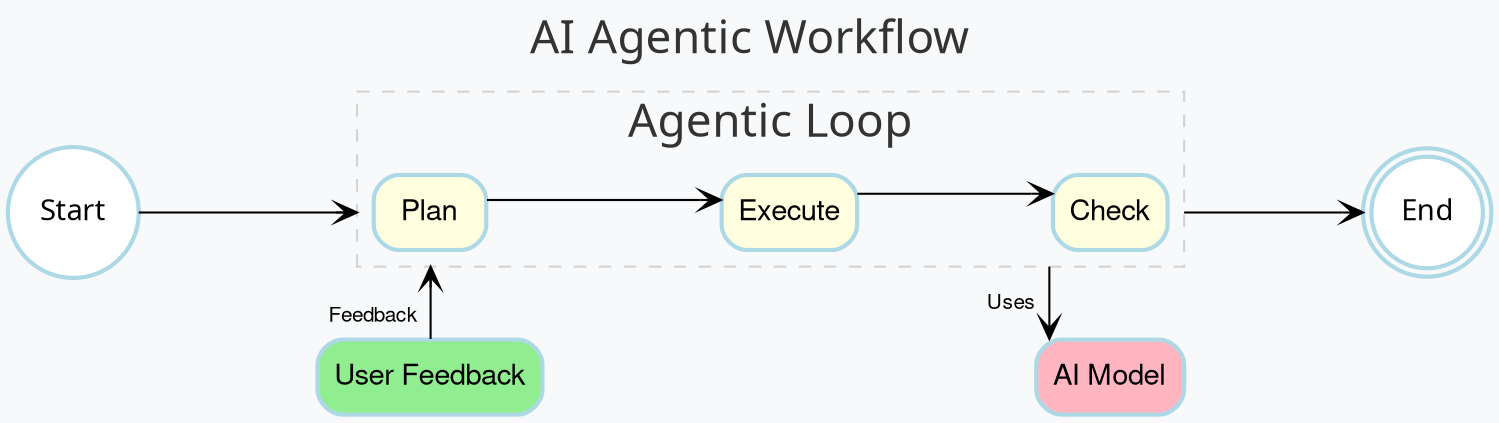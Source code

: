 digraph AgenticWorkflow {
    // --- Graph Settings (Updated Style) ---
    graph [
rankdir=LR,
label="AI Agentic Workflow",
fontsize=22,
fontname="Helvetica-Bold,Arial-Bold,sans-serif",
fontcolor="#333333",
labelloc=t,
compound=true,
bgcolor="#F8F9FA",
splines=ortho,
nodesep=0.6,
ranksep=1.2
];

// --- Default Node & Edge Styles (from example) ---
    node [
fontname="Helvetica,Arial,sans-serif",
shape=box,
style="filled,rounded",
color="lightblue", // Border color
        fillcolor="white",   // Default fill color
        penwidth=2
];
edge [
fontname="Helvetica,Arial,sans-serif",
color="black",
arrowhead=vee,
fontsize=10
];

// --- Node Definitions (with new colors) ---
    Start [
shape=circle,
label="Start",
fontname="Helvetica-Bold,Arial-Bold,sans-serif"
];
End [
shape=doublecircle,
label="End",
fontname="Helvetica-Bold,Arial-Bold,sans-serif"
];

HumanLoop [
label="User Feedback",
fillcolor="lightgreen"
];
AIModel [
label="AI Model",
fillcolor="lightpink"
];

// --- Agentic Loop Cluster (styled like example) ---
    subgraph cluster_agentic_loop {
label = "Agentic Loop";
style = "dashed";
color = "lightgrey";
fontname="Helvetica-Bold,Arial-Bold,sans-serif";

// Nodes inside the cluster get a yellow fill
        node [fillcolor="lightyellow"];

Plan;
Execute;
Check;

Plan -> Execute -> Check;
}

// --- Layout and Workflow Connections ---
    HumanLoop -> Execute -> AIModel [style=invis, minlen=1];

Start -> Plan [lhead=cluster_agentic_loop];
Check -> End [ltail=cluster_agentic_loop];

HumanLoop -> Plan [lhead=cluster_agentic_loop, constraint=false, xlabel="  Feedback  "];
Execute -> AIModel [ltail=cluster_agentic_loop, constraint=false, xlabel="Uses  "];
}
